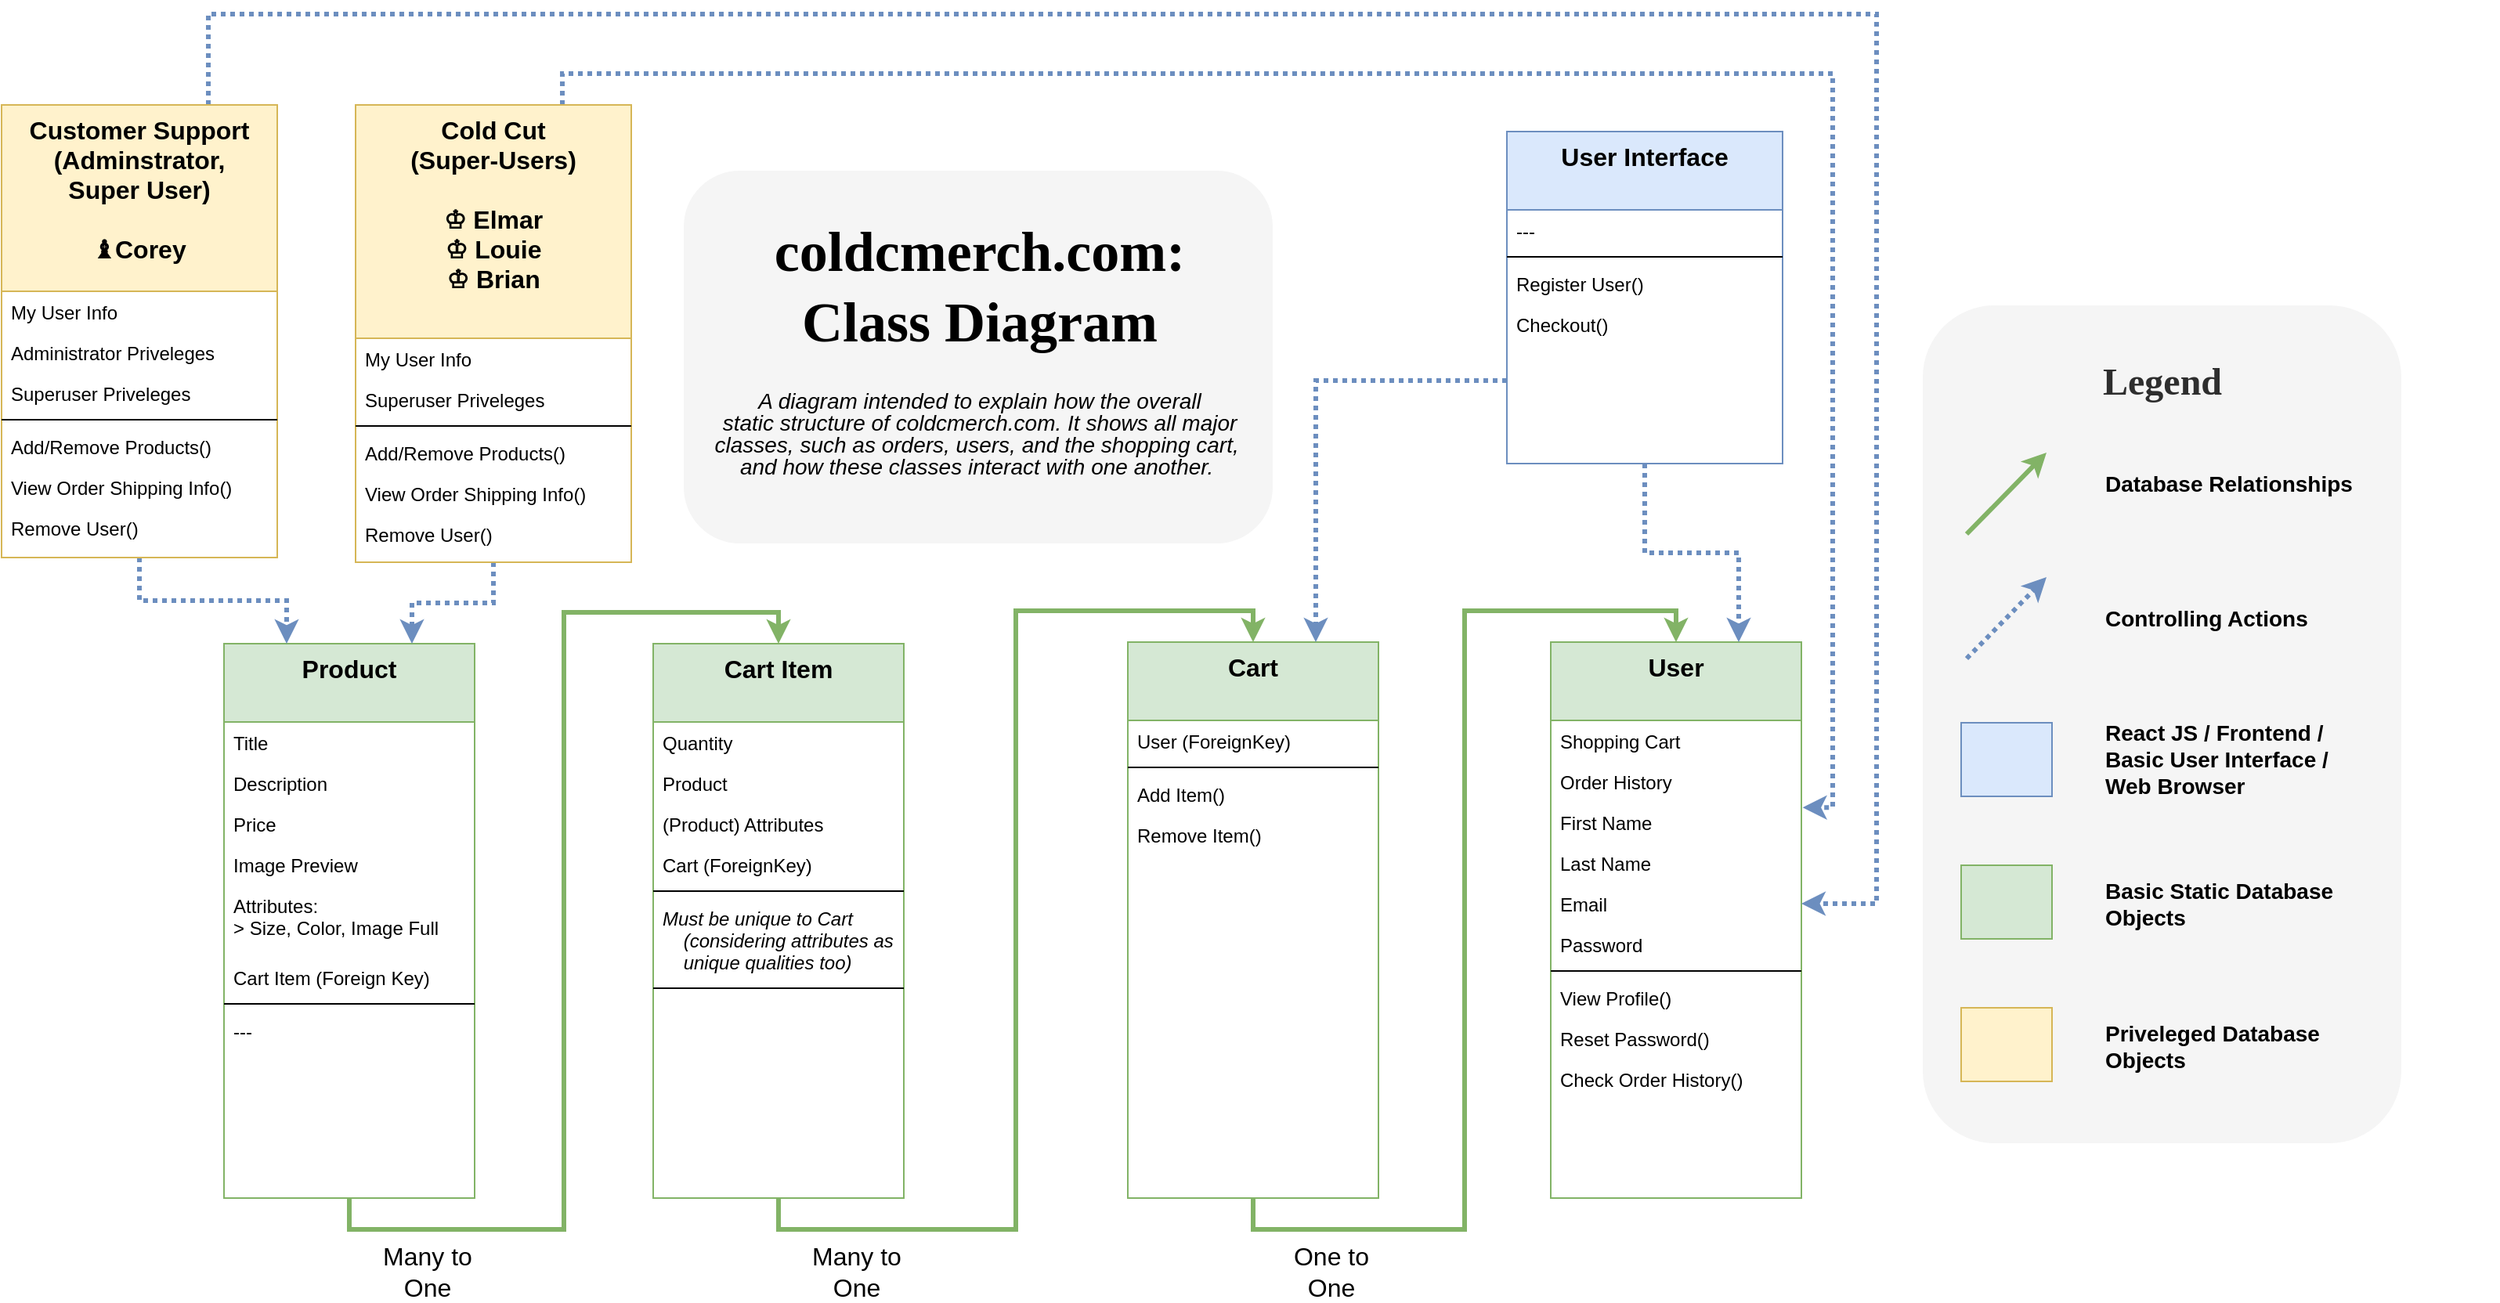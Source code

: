 <mxfile version="20.3.3" type="github">
  <diagram id="C5RBs43oDa-KdzZeNtuy" name="Page-1">
    <mxGraphModel dx="2073" dy="1264" grid="0" gridSize="10" guides="1" tooltips="1" connect="1" arrows="1" fold="1" page="0" pageScale="1" pageWidth="827" pageHeight="1169" math="0" shadow="0">
      <root>
        <mxCell id="WIyWlLk6GJQsqaUBKTNV-0" />
        <mxCell id="WIyWlLk6GJQsqaUBKTNV-1" parent="WIyWlLk6GJQsqaUBKTNV-0" />
        <mxCell id="8l5-wEi0EbDSycMqlewX-64" value="" style="rounded=1;whiteSpace=wrap;html=1;fontSize=14;fillColor=#f5f5f5;strokeColor=none;fontColor=#333333;" vertex="1" parent="WIyWlLk6GJQsqaUBKTNV-1">
          <mxGeometry x="1115.5" y="-182" width="305.5" height="535" as="geometry" />
        </mxCell>
        <mxCell id="8l5-wEi0EbDSycMqlewX-57" value="" style="rounded=1;whiteSpace=wrap;html=1;fontSize=14;fillColor=#f5f5f5;strokeColor=none;fontColor=#333333;" vertex="1" parent="WIyWlLk6GJQsqaUBKTNV-1">
          <mxGeometry x="324.5" y="-268" width="376" height="238" as="geometry" />
        </mxCell>
        <mxCell id="8Iz_h5fjTTYUeIOo6rf_-28" style="edgeStyle=orthogonalEdgeStyle;rounded=0;orthogonalLoop=1;jettySize=auto;html=1;exitX=0.5;exitY=1;exitDx=0;exitDy=0;entryX=0.5;entryY=0;entryDx=0;entryDy=0;fontSize=16;fillColor=#d5e8d4;strokeColor=#82b366;strokeWidth=3;" parent="WIyWlLk6GJQsqaUBKTNV-1" source="zkfFHV4jXpPFQw0GAbJ--0" target="8Iz_h5fjTTYUeIOo6rf_-5" edge="1">
          <mxGeometry relative="1" as="geometry" />
        </mxCell>
        <mxCell id="zkfFHV4jXpPFQw0GAbJ--0" value="Cart Item" style="swimlane;fontStyle=1;align=center;verticalAlign=top;childLayout=stackLayout;horizontal=1;startSize=50;horizontalStack=0;resizeParent=1;resizeLast=0;collapsible=1;marginBottom=0;rounded=0;shadow=0;strokeWidth=1;fontSize=16;fillColor=#d5e8d4;strokeColor=#82b366;" parent="WIyWlLk6GJQsqaUBKTNV-1" vertex="1">
          <mxGeometry x="305" y="34" width="160" height="354" as="geometry">
            <mxRectangle x="230" y="140" width="160" height="26" as="alternateBounds" />
          </mxGeometry>
        </mxCell>
        <mxCell id="zkfFHV4jXpPFQw0GAbJ--3" value="Quantity" style="text;align=left;verticalAlign=top;spacingLeft=4;spacingRight=4;overflow=hidden;rotatable=0;points=[[0,0.5],[1,0.5]];portConstraint=eastwest;rounded=0;shadow=0;html=0;" parent="zkfFHV4jXpPFQw0GAbJ--0" vertex="1">
          <mxGeometry y="50" width="160" height="26" as="geometry" />
        </mxCell>
        <mxCell id="8l5-wEi0EbDSycMqlewX-4" value="Product" style="text;align=left;verticalAlign=top;spacingLeft=4;spacingRight=4;overflow=hidden;rotatable=0;points=[[0,0.5],[1,0.5]];portConstraint=eastwest;rounded=0;shadow=0;html=0;" vertex="1" parent="zkfFHV4jXpPFQw0GAbJ--0">
          <mxGeometry y="76" width="160" height="26" as="geometry" />
        </mxCell>
        <mxCell id="8l5-wEi0EbDSycMqlewX-5" value="(Product) Attributes" style="text;align=left;verticalAlign=top;spacingLeft=4;spacingRight=4;overflow=hidden;rotatable=0;points=[[0,0.5],[1,0.5]];portConstraint=eastwest;rounded=0;shadow=0;html=0;" vertex="1" parent="zkfFHV4jXpPFQw0GAbJ--0">
          <mxGeometry y="102" width="160" height="26" as="geometry" />
        </mxCell>
        <mxCell id="8Iz_h5fjTTYUeIOo6rf_-6" value="Cart (ForeignKey)" style="text;align=left;verticalAlign=top;spacingLeft=4;spacingRight=4;overflow=hidden;rotatable=0;points=[[0,0.5],[1,0.5]];portConstraint=eastwest;" parent="zkfFHV4jXpPFQw0GAbJ--0" vertex="1">
          <mxGeometry y="128" width="160" height="26" as="geometry" />
        </mxCell>
        <mxCell id="zkfFHV4jXpPFQw0GAbJ--4" value="" style="line;html=1;strokeWidth=1;align=left;verticalAlign=middle;spacingTop=-1;spacingLeft=3;spacingRight=3;rotatable=0;labelPosition=right;points=[];portConstraint=eastwest;" parent="zkfFHV4jXpPFQw0GAbJ--0" vertex="1">
          <mxGeometry y="154" width="160" height="8" as="geometry" />
        </mxCell>
        <mxCell id="zkfFHV4jXpPFQw0GAbJ--5" value="Must be unique to Cart &#xa;    (considering attributes as&#xa;    unique qualities too)" style="text;align=left;verticalAlign=top;spacingLeft=4;spacingRight=4;overflow=hidden;rotatable=0;points=[[0,0.5],[1,0.5]];portConstraint=eastwest;fontStyle=2" parent="zkfFHV4jXpPFQw0GAbJ--0" vertex="1">
          <mxGeometry y="162" width="160" height="54" as="geometry" />
        </mxCell>
        <mxCell id="8l5-wEi0EbDSycMqlewX-1" value="" style="line;html=1;strokeWidth=1;align=left;verticalAlign=middle;spacingTop=-1;spacingLeft=3;spacingRight=3;rotatable=0;labelPosition=right;points=[];portConstraint=eastwest;" vertex="1" parent="zkfFHV4jXpPFQw0GAbJ--0">
          <mxGeometry y="216" width="160" height="8" as="geometry" />
        </mxCell>
        <mxCell id="8Iz_h5fjTTYUeIOo6rf_-26" style="edgeStyle=orthogonalEdgeStyle;rounded=0;orthogonalLoop=1;jettySize=auto;html=1;exitX=0.5;exitY=1;exitDx=0;exitDy=0;entryX=0.5;entryY=0;entryDx=0;entryDy=0;fontSize=16;fillColor=#d5e8d4;strokeColor=#82b366;strokeWidth=3;" parent="WIyWlLk6GJQsqaUBKTNV-1" source="zkfFHV4jXpPFQw0GAbJ--6" target="zkfFHV4jXpPFQw0GAbJ--0" edge="1">
          <mxGeometry relative="1" as="geometry" />
        </mxCell>
        <mxCell id="zkfFHV4jXpPFQw0GAbJ--6" value="Product" style="swimlane;fontStyle=1;align=center;verticalAlign=top;childLayout=stackLayout;horizontal=1;startSize=50;horizontalStack=0;resizeParent=1;resizeLast=0;collapsible=1;marginBottom=0;rounded=0;shadow=0;strokeWidth=1;fontSize=16;fillColor=#d5e8d4;strokeColor=#82b366;" parent="WIyWlLk6GJQsqaUBKTNV-1" vertex="1">
          <mxGeometry x="31" y="34" width="160" height="354" as="geometry">
            <mxRectangle x="130" y="380" width="160" height="26" as="alternateBounds" />
          </mxGeometry>
        </mxCell>
        <mxCell id="zkfFHV4jXpPFQw0GAbJ--7" value="Title" style="text;align=left;verticalAlign=top;spacingLeft=4;spacingRight=4;overflow=hidden;rotatable=0;points=[[0,0.5],[1,0.5]];portConstraint=eastwest;" parent="zkfFHV4jXpPFQw0GAbJ--6" vertex="1">
          <mxGeometry y="50" width="160" height="26" as="geometry" />
        </mxCell>
        <mxCell id="8Iz_h5fjTTYUeIOo6rf_-3" value="Description" style="text;align=left;verticalAlign=top;spacingLeft=4;spacingRight=4;overflow=hidden;rotatable=0;points=[[0,0.5],[1,0.5]];portConstraint=eastwest;" parent="zkfFHV4jXpPFQw0GAbJ--6" vertex="1">
          <mxGeometry y="76" width="160" height="26" as="geometry" />
        </mxCell>
        <mxCell id="zkfFHV4jXpPFQw0GAbJ--8" value="Price" style="text;align=left;verticalAlign=top;spacingLeft=4;spacingRight=4;overflow=hidden;rotatable=0;points=[[0,0.5],[1,0.5]];portConstraint=eastwest;rounded=0;shadow=0;html=0;" parent="zkfFHV4jXpPFQw0GAbJ--6" vertex="1">
          <mxGeometry y="102" width="160" height="26" as="geometry" />
        </mxCell>
        <mxCell id="8Iz_h5fjTTYUeIOo6rf_-1" value="Image Preview&#xa;" style="text;align=left;verticalAlign=top;spacingLeft=4;spacingRight=4;overflow=hidden;rotatable=0;points=[[0,0.5],[1,0.5]];portConstraint=eastwest;rounded=0;shadow=0;html=0;" parent="zkfFHV4jXpPFQw0GAbJ--6" vertex="1">
          <mxGeometry y="128" width="160" height="26" as="geometry" />
        </mxCell>
        <mxCell id="8Iz_h5fjTTYUeIOo6rf_-2" value="Attributes:&#xa;&gt; Size, Color, Image Full" style="text;align=left;verticalAlign=top;spacingLeft=4;spacingRight=4;overflow=hidden;rotatable=0;points=[[0,0.5],[1,0.5]];portConstraint=eastwest;rounded=0;shadow=0;html=0;" parent="zkfFHV4jXpPFQw0GAbJ--6" vertex="1">
          <mxGeometry y="154" width="160" height="46" as="geometry" />
        </mxCell>
        <mxCell id="8Iz_h5fjTTYUeIOo6rf_-13" value="Cart Item (Foreign Key)" style="text;align=left;verticalAlign=top;spacingLeft=4;spacingRight=4;overflow=hidden;rotatable=0;points=[[0,0.5],[1,0.5]];portConstraint=eastwest;rounded=0;shadow=0;html=0;" parent="zkfFHV4jXpPFQw0GAbJ--6" vertex="1">
          <mxGeometry y="200" width="160" height="26" as="geometry" />
        </mxCell>
        <mxCell id="zkfFHV4jXpPFQw0GAbJ--9" value="" style="line;html=1;strokeWidth=1;align=left;verticalAlign=middle;spacingTop=-1;spacingLeft=3;spacingRight=3;rotatable=0;labelPosition=right;points=[];portConstraint=eastwest;" parent="zkfFHV4jXpPFQw0GAbJ--6" vertex="1">
          <mxGeometry y="226" width="160" height="8" as="geometry" />
        </mxCell>
        <mxCell id="zkfFHV4jXpPFQw0GAbJ--11" value="---" style="text;align=left;verticalAlign=top;spacingLeft=4;spacingRight=4;overflow=hidden;rotatable=0;points=[[0,0.5],[1,0.5]];portConstraint=eastwest;" parent="zkfFHV4jXpPFQw0GAbJ--6" vertex="1">
          <mxGeometry y="234" width="160" height="26" as="geometry" />
        </mxCell>
        <mxCell id="zkfFHV4jXpPFQw0GAbJ--13" value="User" style="swimlane;fontStyle=1;align=center;verticalAlign=top;childLayout=stackLayout;horizontal=1;startSize=50;horizontalStack=0;resizeParent=1;resizeLast=0;collapsible=1;marginBottom=0;rounded=0;shadow=0;strokeWidth=1;fontSize=16;fillColor=#d5e8d4;strokeColor=#82b366;" parent="WIyWlLk6GJQsqaUBKTNV-1" vertex="1">
          <mxGeometry x="878" y="33" width="160" height="355" as="geometry">
            <mxRectangle x="340" y="380" width="170" height="26" as="alternateBounds" />
          </mxGeometry>
        </mxCell>
        <mxCell id="zkfFHV4jXpPFQw0GAbJ--14" value="Shopping Cart" style="text;align=left;verticalAlign=top;spacingLeft=4;spacingRight=4;overflow=hidden;rotatable=0;points=[[0,0.5],[1,0.5]];portConstraint=eastwest;" parent="zkfFHV4jXpPFQw0GAbJ--13" vertex="1">
          <mxGeometry y="50" width="160" height="26" as="geometry" />
        </mxCell>
        <mxCell id="8Iz_h5fjTTYUeIOo6rf_-20" value="Order History" style="text;align=left;verticalAlign=top;spacingLeft=4;spacingRight=4;overflow=hidden;rotatable=0;points=[[0,0.5],[1,0.5]];portConstraint=eastwest;" parent="zkfFHV4jXpPFQw0GAbJ--13" vertex="1">
          <mxGeometry y="76" width="160" height="26" as="geometry" />
        </mxCell>
        <mxCell id="8Iz_h5fjTTYUeIOo6rf_-22" value="First Name" style="text;align=left;verticalAlign=top;spacingLeft=4;spacingRight=4;overflow=hidden;rotatable=0;points=[[0,0.5],[1,0.5]];portConstraint=eastwest;" parent="zkfFHV4jXpPFQw0GAbJ--13" vertex="1">
          <mxGeometry y="102" width="160" height="26" as="geometry" />
        </mxCell>
        <mxCell id="8Iz_h5fjTTYUeIOo6rf_-21" value="Last Name" style="text;align=left;verticalAlign=top;spacingLeft=4;spacingRight=4;overflow=hidden;rotatable=0;points=[[0,0.5],[1,0.5]];portConstraint=eastwest;" parent="zkfFHV4jXpPFQw0GAbJ--13" vertex="1">
          <mxGeometry y="128" width="160" height="26" as="geometry" />
        </mxCell>
        <mxCell id="8Iz_h5fjTTYUeIOo6rf_-24" value="Email" style="text;align=left;verticalAlign=top;spacingLeft=4;spacingRight=4;overflow=hidden;rotatable=0;points=[[0,0.5],[1,0.5]];portConstraint=eastwest;" parent="zkfFHV4jXpPFQw0GAbJ--13" vertex="1">
          <mxGeometry y="154" width="160" height="26" as="geometry" />
        </mxCell>
        <mxCell id="8Iz_h5fjTTYUeIOo6rf_-23" value="Password" style="text;align=left;verticalAlign=top;spacingLeft=4;spacingRight=4;overflow=hidden;rotatable=0;points=[[0,0.5],[1,0.5]];portConstraint=eastwest;" parent="zkfFHV4jXpPFQw0GAbJ--13" vertex="1">
          <mxGeometry y="180" width="160" height="26" as="geometry" />
        </mxCell>
        <mxCell id="zkfFHV4jXpPFQw0GAbJ--15" value="" style="line;html=1;strokeWidth=1;align=left;verticalAlign=middle;spacingTop=-1;spacingLeft=3;spacingRight=3;rotatable=0;labelPosition=right;points=[];portConstraint=eastwest;" parent="zkfFHV4jXpPFQw0GAbJ--13" vertex="1">
          <mxGeometry y="206" width="160" height="8" as="geometry" />
        </mxCell>
        <mxCell id="8l5-wEi0EbDSycMqlewX-0" value="View Profile()" style="text;align=left;verticalAlign=top;spacingLeft=4;spacingRight=4;overflow=hidden;rotatable=0;points=[[0,0.5],[1,0.5]];portConstraint=eastwest;" vertex="1" parent="zkfFHV4jXpPFQw0GAbJ--13">
          <mxGeometry y="214" width="160" height="26" as="geometry" />
        </mxCell>
        <mxCell id="8l5-wEi0EbDSycMqlewX-7" value="Reset Password()" style="text;align=left;verticalAlign=top;spacingLeft=4;spacingRight=4;overflow=hidden;rotatable=0;points=[[0,0.5],[1,0.5]];portConstraint=eastwest;" vertex="1" parent="zkfFHV4jXpPFQw0GAbJ--13">
          <mxGeometry y="240" width="160" height="26" as="geometry" />
        </mxCell>
        <mxCell id="8l5-wEi0EbDSycMqlewX-8" value="Check Order History()" style="text;align=left;verticalAlign=top;spacingLeft=4;spacingRight=4;overflow=hidden;rotatable=0;points=[[0,0.5],[1,0.5]];portConstraint=eastwest;" vertex="1" parent="zkfFHV4jXpPFQw0GAbJ--13">
          <mxGeometry y="266" width="160" height="26" as="geometry" />
        </mxCell>
        <mxCell id="8Iz_h5fjTTYUeIOo6rf_-31" style="edgeStyle=orthogonalEdgeStyle;rounded=0;orthogonalLoop=1;jettySize=auto;html=1;exitX=0.5;exitY=1;exitDx=0;exitDy=0;entryX=0.5;entryY=0;entryDx=0;entryDy=0;fontSize=16;fillColor=#d5e8d4;strokeColor=#82b366;strokeWidth=3;" parent="WIyWlLk6GJQsqaUBKTNV-1" source="8Iz_h5fjTTYUeIOo6rf_-5" target="zkfFHV4jXpPFQw0GAbJ--13" edge="1">
          <mxGeometry relative="1" as="geometry" />
        </mxCell>
        <mxCell id="8Iz_h5fjTTYUeIOo6rf_-5" value="Cart" style="swimlane;fontStyle=1;align=center;verticalAlign=top;childLayout=stackLayout;horizontal=1;startSize=50;horizontalStack=0;resizeParent=1;resizeLast=0;collapsible=1;marginBottom=0;rounded=0;shadow=0;strokeWidth=1;fontSize=16;fillColor=#d5e8d4;strokeColor=#82b366;" parent="WIyWlLk6GJQsqaUBKTNV-1" vertex="1">
          <mxGeometry x="608" y="33" width="160" height="355" as="geometry">
            <mxRectangle x="340" y="380" width="170" height="26" as="alternateBounds" />
          </mxGeometry>
        </mxCell>
        <mxCell id="8Iz_h5fjTTYUeIOo6rf_-32" value="User (ForeignKey)" style="text;align=left;verticalAlign=top;spacingLeft=4;spacingRight=4;overflow=hidden;rotatable=0;points=[[0,0.5],[1,0.5]];portConstraint=eastwest;" parent="8Iz_h5fjTTYUeIOo6rf_-5" vertex="1">
          <mxGeometry y="50" width="160" height="26" as="geometry" />
        </mxCell>
        <mxCell id="8Iz_h5fjTTYUeIOo6rf_-7" value="" style="line;html=1;strokeWidth=1;align=left;verticalAlign=middle;spacingTop=-1;spacingLeft=3;spacingRight=3;rotatable=0;labelPosition=right;points=[];portConstraint=eastwest;" parent="8Iz_h5fjTTYUeIOo6rf_-5" vertex="1">
          <mxGeometry y="76" width="160" height="8" as="geometry" />
        </mxCell>
        <mxCell id="8l5-wEi0EbDSycMqlewX-2" value="Add Item()" style="text;align=left;verticalAlign=top;spacingLeft=4;spacingRight=4;overflow=hidden;rotatable=0;points=[[0,0.5],[1,0.5]];portConstraint=eastwest;" vertex="1" parent="8Iz_h5fjTTYUeIOo6rf_-5">
          <mxGeometry y="84" width="160" height="26" as="geometry" />
        </mxCell>
        <mxCell id="8l5-wEi0EbDSycMqlewX-3" value="Remove Item()" style="text;align=left;verticalAlign=top;spacingLeft=4;spacingRight=4;overflow=hidden;rotatable=0;points=[[0,0.5],[1,0.5]];portConstraint=eastwest;" vertex="1" parent="8Iz_h5fjTTYUeIOo6rf_-5">
          <mxGeometry y="110" width="160" height="26" as="geometry" />
        </mxCell>
        <mxCell id="8Iz_h5fjTTYUeIOo6rf_-14" value="Many to One" style="text;html=1;strokeColor=none;fillColor=none;align=center;verticalAlign=middle;whiteSpace=wrap;rounded=0;fontSize=16;" parent="WIyWlLk6GJQsqaUBKTNV-1" vertex="1">
          <mxGeometry x="131" y="420" width="60" height="30" as="geometry" />
        </mxCell>
        <mxCell id="8Iz_h5fjTTYUeIOo6rf_-15" value="Many to One" style="text;html=1;strokeColor=none;fillColor=none;align=center;verticalAlign=middle;whiteSpace=wrap;rounded=0;fontSize=16;" parent="WIyWlLk6GJQsqaUBKTNV-1" vertex="1">
          <mxGeometry x="405" y="420" width="60" height="30" as="geometry" />
        </mxCell>
        <mxCell id="8Iz_h5fjTTYUeIOo6rf_-16" value="One to One" style="text;html=1;strokeColor=none;fillColor=none;align=center;verticalAlign=middle;whiteSpace=wrap;rounded=0;fontSize=16;" parent="WIyWlLk6GJQsqaUBKTNV-1" vertex="1">
          <mxGeometry x="708" y="420" width="60" height="30" as="geometry" />
        </mxCell>
        <mxCell id="8Iz_h5fjTTYUeIOo6rf_-19" value="&lt;font style=&quot;font-size: 36px;&quot;&gt;&lt;font style=&quot;font-size: 36px;&quot; face=&quot;Tahoma&quot;&gt;coldcmerch.com:&lt;br&gt;Class Diagram&lt;/font&gt;&lt;br&gt;&lt;/font&gt;" style="text;strokeColor=none;fillColor=none;html=1;fontSize=24;fontStyle=1;verticalAlign=middle;align=center;" parent="WIyWlLk6GJQsqaUBKTNV-1" vertex="1">
          <mxGeometry x="298" y="-246" width="429" height="103" as="geometry" />
        </mxCell>
        <mxCell id="8l5-wEi0EbDSycMqlewX-33" style="edgeStyle=orthogonalEdgeStyle;rounded=0;orthogonalLoop=1;jettySize=auto;html=1;exitX=0.5;exitY=1;exitDx=0;exitDy=0;entryX=0.25;entryY=0;entryDx=0;entryDy=0;fontSize=32;fillColor=#dae8fc;strokeColor=#6c8ebf;strokeWidth=3;dashed=1;dashPattern=1 1;" edge="1" parent="WIyWlLk6GJQsqaUBKTNV-1" source="8l5-wEi0EbDSycMqlewX-11" target="zkfFHV4jXpPFQw0GAbJ--6">
          <mxGeometry relative="1" as="geometry" />
        </mxCell>
        <mxCell id="8l5-wEi0EbDSycMqlewX-39" style="edgeStyle=orthogonalEdgeStyle;rounded=0;orthogonalLoop=1;jettySize=auto;html=1;exitX=0.75;exitY=0;exitDx=0;exitDy=0;entryX=1;entryY=0.5;entryDx=0;entryDy=0;fontSize=32;fillColor=#dae8fc;strokeColor=#6c8ebf;strokeWidth=3;dashed=1;dashPattern=1 1;" edge="1" parent="WIyWlLk6GJQsqaUBKTNV-1" source="8l5-wEi0EbDSycMqlewX-11" target="8Iz_h5fjTTYUeIOo6rf_-24">
          <mxGeometry relative="1" as="geometry">
            <Array as="points">
              <mxPoint x="21" y="-368" />
              <mxPoint x="1086" y="-368" />
              <mxPoint x="1086" y="200" />
            </Array>
          </mxGeometry>
        </mxCell>
        <mxCell id="8l5-wEi0EbDSycMqlewX-11" value="Customer Support&#xa;(Adminstrator,&#xa;Super User)&#xa;&#xa;♝Corey" style="swimlane;fontStyle=1;align=center;verticalAlign=top;childLayout=stackLayout;horizontal=1;startSize=119;horizontalStack=0;resizeParent=1;resizeLast=0;collapsible=1;marginBottom=0;rounded=0;shadow=0;strokeWidth=1;fontSize=16;fillColor=#fff2cc;strokeColor=#d6b656;" vertex="1" parent="WIyWlLk6GJQsqaUBKTNV-1">
          <mxGeometry x="-111" y="-310" width="176" height="289" as="geometry">
            <mxRectangle x="130" y="380" width="160" height="26" as="alternateBounds" />
          </mxGeometry>
        </mxCell>
        <mxCell id="8l5-wEi0EbDSycMqlewX-12" value="My User Info" style="text;align=left;verticalAlign=top;spacingLeft=4;spacingRight=4;overflow=hidden;rotatable=0;points=[[0,0.5],[1,0.5]];portConstraint=eastwest;" vertex="1" parent="8l5-wEi0EbDSycMqlewX-11">
          <mxGeometry y="119" width="176" height="26" as="geometry" />
        </mxCell>
        <mxCell id="8l5-wEi0EbDSycMqlewX-34" value="Administrator Priveleges" style="text;align=left;verticalAlign=top;spacingLeft=4;spacingRight=4;overflow=hidden;rotatable=0;points=[[0,0.5],[1,0.5]];portConstraint=eastwest;" vertex="1" parent="8l5-wEi0EbDSycMqlewX-11">
          <mxGeometry y="145" width="176" height="26" as="geometry" />
        </mxCell>
        <mxCell id="8l5-wEi0EbDSycMqlewX-35" value="Superuser Priveleges" style="text;align=left;verticalAlign=top;spacingLeft=4;spacingRight=4;overflow=hidden;rotatable=0;points=[[0,0.5],[1,0.5]];portConstraint=eastwest;" vertex="1" parent="8l5-wEi0EbDSycMqlewX-11">
          <mxGeometry y="171" width="176" height="26" as="geometry" />
        </mxCell>
        <mxCell id="8l5-wEi0EbDSycMqlewX-18" value="" style="line;html=1;strokeWidth=1;align=left;verticalAlign=middle;spacingTop=-1;spacingLeft=3;spacingRight=3;rotatable=0;labelPosition=right;points=[];portConstraint=eastwest;" vertex="1" parent="8l5-wEi0EbDSycMqlewX-11">
          <mxGeometry y="197" width="176" height="8" as="geometry" />
        </mxCell>
        <mxCell id="8l5-wEi0EbDSycMqlewX-19" value="Add/Remove Products()" style="text;align=left;verticalAlign=top;spacingLeft=4;spacingRight=4;overflow=hidden;rotatable=0;points=[[0,0.5],[1,0.5]];portConstraint=eastwest;" vertex="1" parent="8l5-wEi0EbDSycMqlewX-11">
          <mxGeometry y="205" width="176" height="26" as="geometry" />
        </mxCell>
        <mxCell id="8l5-wEi0EbDSycMqlewX-46" value="View Order Shipping Info()" style="text;align=left;verticalAlign=top;spacingLeft=4;spacingRight=4;overflow=hidden;rotatable=0;points=[[0,0.5],[1,0.5]];portConstraint=eastwest;" vertex="1" parent="8l5-wEi0EbDSycMqlewX-11">
          <mxGeometry y="231" width="176" height="26" as="geometry" />
        </mxCell>
        <mxCell id="8l5-wEi0EbDSycMqlewX-43" value="Remove User()" style="text;align=left;verticalAlign=top;spacingLeft=4;spacingRight=4;overflow=hidden;rotatable=0;points=[[0,0.5],[1,0.5]];portConstraint=eastwest;" vertex="1" parent="8l5-wEi0EbDSycMqlewX-11">
          <mxGeometry y="257" width="176" height="26" as="geometry" />
        </mxCell>
        <mxCell id="8l5-wEi0EbDSycMqlewX-24" style="edgeStyle=orthogonalEdgeStyle;rounded=0;orthogonalLoop=1;jettySize=auto;html=1;exitX=0;exitY=0.75;exitDx=0;exitDy=0;entryX=0.75;entryY=0;entryDx=0;entryDy=0;fontSize=32;fillColor=#dae8fc;strokeColor=#6c8ebf;dashed=1;dashPattern=1 1;strokeWidth=3;" edge="1" parent="WIyWlLk6GJQsqaUBKTNV-1" source="8l5-wEi0EbDSycMqlewX-20" target="8Iz_h5fjTTYUeIOo6rf_-5">
          <mxGeometry relative="1" as="geometry" />
        </mxCell>
        <mxCell id="8l5-wEi0EbDSycMqlewX-25" style="edgeStyle=orthogonalEdgeStyle;rounded=0;orthogonalLoop=1;jettySize=auto;html=1;exitX=0.5;exitY=1;exitDx=0;exitDy=0;entryX=0.75;entryY=0;entryDx=0;entryDy=0;fontSize=32;fillColor=#dae8fc;strokeColor=#6c8ebf;dashed=1;dashPattern=1 1;strokeWidth=3;" edge="1" parent="WIyWlLk6GJQsqaUBKTNV-1" source="8l5-wEi0EbDSycMqlewX-20" target="zkfFHV4jXpPFQw0GAbJ--13">
          <mxGeometry relative="1" as="geometry" />
        </mxCell>
        <mxCell id="8l5-wEi0EbDSycMqlewX-20" value="User Interface" style="swimlane;fontStyle=1;align=center;verticalAlign=top;childLayout=stackLayout;horizontal=1;startSize=50;horizontalStack=0;resizeParent=1;resizeLast=0;collapsible=1;marginBottom=0;rounded=0;shadow=0;strokeWidth=1;fontSize=16;fillColor=#dae8fc;strokeColor=#6c8ebf;" vertex="1" parent="WIyWlLk6GJQsqaUBKTNV-1">
          <mxGeometry x="850" y="-293" width="176" height="212" as="geometry">
            <mxRectangle x="130" y="380" width="160" height="26" as="alternateBounds" />
          </mxGeometry>
        </mxCell>
        <mxCell id="8l5-wEi0EbDSycMqlewX-21" value="---" style="text;align=left;verticalAlign=top;spacingLeft=4;spacingRight=4;overflow=hidden;rotatable=0;points=[[0,0.5],[1,0.5]];portConstraint=eastwest;" vertex="1" parent="8l5-wEi0EbDSycMqlewX-20">
          <mxGeometry y="50" width="176" height="26" as="geometry" />
        </mxCell>
        <mxCell id="8l5-wEi0EbDSycMqlewX-22" value="" style="line;html=1;strokeWidth=1;align=left;verticalAlign=middle;spacingTop=-1;spacingLeft=3;spacingRight=3;rotatable=0;labelPosition=right;points=[];portConstraint=eastwest;" vertex="1" parent="8l5-wEi0EbDSycMqlewX-20">
          <mxGeometry y="76" width="176" height="8" as="geometry" />
        </mxCell>
        <mxCell id="8l5-wEi0EbDSycMqlewX-23" value="Register User()" style="text;align=left;verticalAlign=top;spacingLeft=4;spacingRight=4;overflow=hidden;rotatable=0;points=[[0,0.5],[1,0.5]];portConstraint=eastwest;" vertex="1" parent="8l5-wEi0EbDSycMqlewX-20">
          <mxGeometry y="84" width="176" height="26" as="geometry" />
        </mxCell>
        <mxCell id="8Iz_h5fjTTYUeIOo6rf_-18" value="Checkout()" style="text;align=left;verticalAlign=top;spacingLeft=4;spacingRight=4;overflow=hidden;rotatable=0;points=[[0,0.5],[1,0.5]];portConstraint=eastwest;" parent="8l5-wEi0EbDSycMqlewX-20" vertex="1">
          <mxGeometry y="110" width="176" height="26" as="geometry" />
        </mxCell>
        <mxCell id="8l5-wEi0EbDSycMqlewX-32" style="edgeStyle=orthogonalEdgeStyle;rounded=0;orthogonalLoop=1;jettySize=auto;html=1;exitX=0.5;exitY=1;exitDx=0;exitDy=0;entryX=0.75;entryY=0;entryDx=0;entryDy=0;fontSize=32;fillColor=#dae8fc;strokeColor=#6c8ebf;strokeWidth=3;dashed=1;dashPattern=1 1;" edge="1" parent="WIyWlLk6GJQsqaUBKTNV-1" source="8l5-wEi0EbDSycMqlewX-26" target="zkfFHV4jXpPFQw0GAbJ--6">
          <mxGeometry relative="1" as="geometry" />
        </mxCell>
        <mxCell id="8l5-wEi0EbDSycMqlewX-38" style="edgeStyle=orthogonalEdgeStyle;rounded=0;orthogonalLoop=1;jettySize=auto;html=1;exitX=0.75;exitY=0;exitDx=0;exitDy=0;entryX=1.005;entryY=0.14;entryDx=0;entryDy=0;entryPerimeter=0;fontSize=32;fillColor=#dae8fc;strokeColor=#6c8ebf;strokeWidth=3;dashed=1;dashPattern=1 1;" edge="1" parent="WIyWlLk6GJQsqaUBKTNV-1" source="8l5-wEi0EbDSycMqlewX-26" target="8Iz_h5fjTTYUeIOo6rf_-22">
          <mxGeometry relative="1" as="geometry" />
        </mxCell>
        <mxCell id="8l5-wEi0EbDSycMqlewX-26" value="Cold Cut&#xa;(Super-Users)&#xa;&#xa;♔ Elmar&#xa;♔ Louie&#xa;♔ Brian" style="swimlane;fontStyle=1;align=center;verticalAlign=top;childLayout=stackLayout;horizontal=1;startSize=149;horizontalStack=0;resizeParent=1;resizeLast=0;collapsible=1;marginBottom=0;rounded=0;shadow=0;strokeWidth=1;fontSize=16;fillColor=#fff2cc;strokeColor=#d6b656;" vertex="1" parent="WIyWlLk6GJQsqaUBKTNV-1">
          <mxGeometry x="115" y="-310" width="176" height="292" as="geometry">
            <mxRectangle x="130" y="380" width="160" height="26" as="alternateBounds" />
          </mxGeometry>
        </mxCell>
        <mxCell id="8l5-wEi0EbDSycMqlewX-27" value="My User Info" style="text;align=left;verticalAlign=top;spacingLeft=4;spacingRight=4;overflow=hidden;rotatable=0;points=[[0,0.5],[1,0.5]];portConstraint=eastwest;" vertex="1" parent="8l5-wEi0EbDSycMqlewX-26">
          <mxGeometry y="149" width="176" height="26" as="geometry" />
        </mxCell>
        <mxCell id="8l5-wEi0EbDSycMqlewX-36" value="Superuser Priveleges" style="text;align=left;verticalAlign=top;spacingLeft=4;spacingRight=4;overflow=hidden;rotatable=0;points=[[0,0.5],[1,0.5]];portConstraint=eastwest;" vertex="1" parent="8l5-wEi0EbDSycMqlewX-26">
          <mxGeometry y="175" width="176" height="26" as="geometry" />
        </mxCell>
        <mxCell id="8l5-wEi0EbDSycMqlewX-28" value="" style="line;html=1;strokeWidth=1;align=left;verticalAlign=middle;spacingTop=-1;spacingLeft=3;spacingRight=3;rotatable=0;labelPosition=right;points=[];portConstraint=eastwest;" vertex="1" parent="8l5-wEi0EbDSycMqlewX-26">
          <mxGeometry y="201" width="176" height="8" as="geometry" />
        </mxCell>
        <mxCell id="8l5-wEi0EbDSycMqlewX-37" value="Add/Remove Products()" style="text;align=left;verticalAlign=top;spacingLeft=4;spacingRight=4;overflow=hidden;rotatable=0;points=[[0,0.5],[1,0.5]];portConstraint=eastwest;" vertex="1" parent="8l5-wEi0EbDSycMqlewX-26">
          <mxGeometry y="209" width="176" height="26" as="geometry" />
        </mxCell>
        <mxCell id="8l5-wEi0EbDSycMqlewX-47" value="View Order Shipping Info()" style="text;align=left;verticalAlign=top;spacingLeft=4;spacingRight=4;overflow=hidden;rotatable=0;points=[[0,0.5],[1,0.5]];portConstraint=eastwest;" vertex="1" parent="8l5-wEi0EbDSycMqlewX-26">
          <mxGeometry y="235" width="176" height="26" as="geometry" />
        </mxCell>
        <mxCell id="8l5-wEi0EbDSycMqlewX-45" value="Remove User()" style="text;align=left;verticalAlign=top;spacingLeft=4;spacingRight=4;overflow=hidden;rotatable=0;points=[[0,0.5],[1,0.5]];portConstraint=eastwest;" vertex="1" parent="8l5-wEi0EbDSycMqlewX-26">
          <mxGeometry y="261" width="176" height="26" as="geometry" />
        </mxCell>
        <mxCell id="8l5-wEi0EbDSycMqlewX-42" value="&lt;font style=&quot;line-height: 0.5; font-size: 14px;&quot;&gt;&lt;div style=&quot;line-height: 1;&quot;&gt;&lt;i&gt;&lt;div style=&quot;line-height: 1;&quot;&gt;A diagram intended to explain how the overall&lt;/div&gt;&lt;div style=&quot;line-height: 1;&quot;&gt;static structure of coldcmerch.com. It shows all major&lt;/div&gt;&lt;div style=&quot;line-height: 1;&quot;&gt;classes, such as orders, users, and the shopping cart,&amp;nbsp;&lt;/div&gt;&lt;div style=&quot;line-height: 1;&quot;&gt;and&amp;nbsp;&lt;span style=&quot;background-color: initial;&quot;&gt;how these classes interact with one another.&amp;nbsp;&lt;/span&gt;&lt;/div&gt;&lt;/i&gt;&lt;/div&gt;&lt;/font&gt;" style="text;html=1;align=center;verticalAlign=middle;resizable=0;points=[];autosize=1;strokeColor=none;fillColor=none;fontSize=32;" vertex="1" parent="WIyWlLk6GJQsqaUBKTNV-1">
          <mxGeometry x="334" y="-135" width="357" height="68" as="geometry" />
        </mxCell>
        <mxCell id="8l5-wEi0EbDSycMqlewX-51" value="" style="rounded=0;whiteSpace=wrap;html=1;fontSize=14;fillColor=#dae8fc;strokeColor=#6c8ebf;" vertex="1" parent="WIyWlLk6GJQsqaUBKTNV-1">
          <mxGeometry x="1140" y="84.5" width="58" height="47" as="geometry" />
        </mxCell>
        <mxCell id="8l5-wEi0EbDSycMqlewX-52" value="&lt;font style=&quot;font-size: 14px;&quot;&gt;&lt;b&gt;React JS / Frontend /&amp;nbsp;&lt;br&gt;Basic User Interface /&lt;br&gt;Web Browser&lt;/b&gt;&lt;/font&gt;" style="text;html=1;align=left;verticalAlign=middle;resizable=0;points=[];autosize=1;strokeColor=none;fillColor=none;fontSize=14;" vertex="1" parent="WIyWlLk6GJQsqaUBKTNV-1">
          <mxGeometry x="1230" y="77" width="161" height="62" as="geometry" />
        </mxCell>
        <mxCell id="8l5-wEi0EbDSycMqlewX-53" value="" style="rounded=0;whiteSpace=wrap;html=1;fontSize=14;fillColor=#d5e8d4;strokeColor=#82b366;" vertex="1" parent="WIyWlLk6GJQsqaUBKTNV-1">
          <mxGeometry x="1140" y="175.5" width="58" height="47" as="geometry" />
        </mxCell>
        <mxCell id="8l5-wEi0EbDSycMqlewX-54" value="" style="rounded=0;whiteSpace=wrap;html=1;fontSize=14;fillColor=#fff2cc;strokeColor=#d6b656;" vertex="1" parent="WIyWlLk6GJQsqaUBKTNV-1">
          <mxGeometry x="1140" y="266.5" width="58" height="47" as="geometry" />
        </mxCell>
        <mxCell id="8l5-wEi0EbDSycMqlewX-55" value="&lt;b&gt;Basic Static Database&lt;br&gt;Objects&lt;br&gt;&lt;/b&gt;" style="text;html=1;align=left;verticalAlign=middle;resizable=0;points=[];autosize=1;strokeColor=none;fillColor=none;fontSize=14;" vertex="1" parent="WIyWlLk6GJQsqaUBKTNV-1">
          <mxGeometry x="1230" y="176.5" width="164" height="46" as="geometry" />
        </mxCell>
        <mxCell id="8l5-wEi0EbDSycMqlewX-56" value="&lt;b&gt;Priveleged Database&amp;nbsp;&lt;br&gt;Objects&lt;br&gt;&lt;/b&gt;" style="text;html=1;align=left;verticalAlign=middle;resizable=0;points=[];autosize=1;strokeColor=none;fillColor=none;fontSize=14;" vertex="1" parent="WIyWlLk6GJQsqaUBKTNV-1">
          <mxGeometry x="1230" y="267.5" width="159" height="46" as="geometry" />
        </mxCell>
        <mxCell id="8l5-wEi0EbDSycMqlewX-61" value="" style="endArrow=classic;html=1;rounded=0;strokeWidth=3;fontFamily=Tahoma;fontSize=14;fillColor=#d5e8d4;strokeColor=#82b366;" edge="1" parent="WIyWlLk6GJQsqaUBKTNV-1">
          <mxGeometry width="50" height="50" relative="1" as="geometry">
            <mxPoint x="1143.5" y="-36" as="sourcePoint" />
            <mxPoint x="1194.5" y="-88" as="targetPoint" />
          </mxGeometry>
        </mxCell>
        <mxCell id="8l5-wEi0EbDSycMqlewX-62" value="&lt;b&gt;Controlling Actions&lt;br&gt;&lt;/b&gt;" style="text;html=1;align=left;verticalAlign=middle;resizable=0;points=[];autosize=1;strokeColor=none;fillColor=none;fontSize=14;" vertex="1" parent="WIyWlLk6GJQsqaUBKTNV-1">
          <mxGeometry x="1230" y="3" width="147" height="29" as="geometry" />
        </mxCell>
        <mxCell id="8l5-wEi0EbDSycMqlewX-63" value="&lt;b&gt;Database Relationships&lt;br&gt;&lt;/b&gt;" style="text;html=1;align=left;verticalAlign=middle;resizable=0;points=[];autosize=1;strokeColor=none;fillColor=none;fontSize=14;" vertex="1" parent="WIyWlLk6GJQsqaUBKTNV-1">
          <mxGeometry x="1230" y="-83" width="176" height="29" as="geometry" />
        </mxCell>
        <mxCell id="8l5-wEi0EbDSycMqlewX-65" value="&lt;font style=&quot;font-size: 36px;&quot;&gt;&lt;font color=&quot;#2e2e2e&quot; style=&quot;font-size: 24px;&quot; face=&quot;Tahoma&quot;&gt;Legend&lt;/font&gt;&lt;br&gt;&lt;/font&gt;" style="text;strokeColor=none;fillColor=none;html=1;fontSize=24;fontStyle=1;verticalAlign=middle;align=center;" vertex="1" parent="WIyWlLk6GJQsqaUBKTNV-1">
          <mxGeometry x="1053.75" y="-190" width="429" height="103" as="geometry" />
        </mxCell>
        <mxCell id="8l5-wEi0EbDSycMqlewX-66" value="" style="endArrow=classic;html=1;rounded=0;strokeWidth=3;fontFamily=Tahoma;fontSize=14;fillColor=#dae8fc;strokeColor=#6C8EBF;dashed=1;dashPattern=1 1;" edge="1" parent="WIyWlLk6GJQsqaUBKTNV-1">
          <mxGeometry width="50" height="50" relative="1" as="geometry">
            <mxPoint x="1143.5" y="43.5" as="sourcePoint" />
            <mxPoint x="1194.5" y="-8.5" as="targetPoint" />
          </mxGeometry>
        </mxCell>
      </root>
    </mxGraphModel>
  </diagram>
</mxfile>
